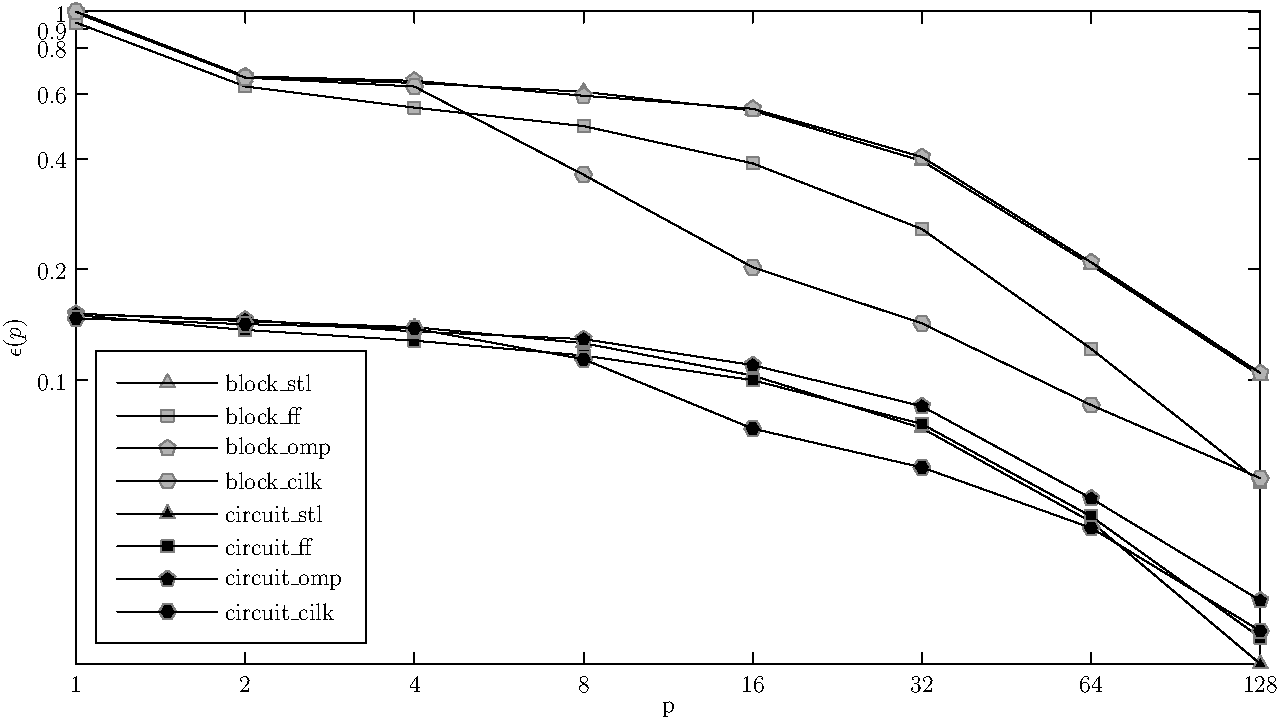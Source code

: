 import graph;

// picture pic;
real m = 4;
real xsize=160*m, ysize=90*m;
int p;

scale(Log,Log);
size(xsize,ysize,IgnoreAspect);

/***********************************************************************/
////////////////////////////////////// block_STL
real[] p1 = {0.99618077657543,0.665391156462585,0.642446633825944,0.607531055900621,0.540400552486188,0.394405241935484,0.205488445378151,0.102744222689076};
pair[] f1 = {(0,0.),(0,0.),(0,0.),(0,0),(0,0),(0,0),(0,0)};
for(int i=0, p=1; i<8; ++i, p *= 2) f1[i] = (p, p1[i]);
draw(graph(f1),"block\_stl", marker(scale(1.5mm)*polygon(3),grey,FillDraw(gray(0.7)),above=false));

////////////////////////////////////// block_FF
real[] p2 = {0.937125748502994,0.6285140562249,0.55028129395218,0.490288220551378,0.388144841269841,0.257401315789474,0.121657338308458,0.052700700431035};
pair[] f2 = {(0,0.),(0,0.),(0,0.),(0,0),(0,0),(0,0),(0,0)};
for(int i=0, p=1; i<8; ++i, p *= 2) f2[i] = (p, p2[i]);
draw(graph(f2),"block\_ff", marker(scale(1.5mm)*polygon(4),grey,FillDraw(gray(0.7)),above=false));

////////////////////////////////////// block_OMP
real[] p3 = {1.0064308681672,0.669375534644996,0.650998336106489,0.59280303030303,0.546438547486033,0.404183884297521,0.209001068376068,0.104500534188034};
pair[] f3 = {(0,0.),(0,0.),(0,0.),(0,0),(0,0),(0,0),(0,0)};
for(int i=0, p=1; i<8; ++i, p *= 2) f3[i] = (p, p3[i]);

draw(graph(f3),"block\_omp", marker(scale(1.5mm)*polygon(5),grey,FillDraw(gray(0.7)),above=false));

////////////////////////////////////// block_CILK
real[] p4 = {1.00320512820513,0.664261460101868,0.62800963081862,0.361598890942699,0.202510351966874,0.142583819241983,0.085500437062937,0.054099834070797};
pair[] f4 = {(0,0.),(0,0.),(0,0.),(0,0),(0,0),(0,0),(0,0)};
for(int i=0, p=1; i<8; ++i, p *= 2) f4[i] = (p, p4[i]);

draw(graph(f4),"block\_cilk", marker(scale(1.5mm)*polygon(6),grey,FillDraw(gray(0.7)),above=false));
//////////////////////////////////////

/***********************************************************************/
////////////////////////////////////// circuit_STL
real[] p5 = {0.151603216119345,0.144506001846722,0.13923487544484,0.125965872504829,0.102852260778128,0.073988275340393,0.041166877104377,0.016910874827109};
pair[] f5 = {(0,0.),(0,0.),(0,0.),(0,0),(0,0),(0,0),(0,0)};
for(int i=0, p=1; i<8; ++i, p *= 2) f5[i] = (p, p5[i]);
draw(graph(f5),"circuit\_stl", marker(scale(1.5mm)*polygon(3),grey,FillDraw(gray(0)),above=false));

////////////////////////////////////// circuit_FF
real[] p6 = {0.150249615975422,0.136848548443512,0.127943100065402,0.11665175909362,0.09991062308478,0.075941381987578,0.042601263066202,0.01994545269168};
pair[] f6 = {(0,0.),(0,0.),(0,0.),(0,0),(0,0),(0,0),(0,0)};
for(int i=0, p=1; i<8; ++i, p *= 2) f6[i] = (p, p6[i]);
draw(graph(f6),"circuit\_ff", marker(scale(1.5mm)*polygon(4),grey,FillDraw(gray(0)),above=false));

////////////////////////////////////// circuit_OMP
real[] p7 = {0.151353965183752,0.145934352853413,0.135521302390024,0.1292107001321,0.109778338945006,0.084906684027778,0.047666910331384,0.025157536008231};
pair[] f7 = {(0,0.),(0,0.),(0,0.),(0,0),(0,0),(0,0),(0,0)};
for(int i=0, p=1; i<8; ++i, p *= 2) f7[i] = (p, p7[i]);

draw(graph(f7),"circuit\_omp", marker(scale(1.5mm)*polygon(5),grey,FillDraw(gray(0)),above=false));

////////////////////////////////////// circuit_CILK
real[] p8 = {0.147210986736902,0.141885766092475,0.138055751587862,0.113934187536401,0.07376508295626,0.057877218934911,0.039632293354943,0.020793473639456,};
pair[] f8 = {(0,0.),(0,0.),(0,0.),(0,0),(0,0),(0,0),(0,0)};
for(int i=0, p=1; i<8; ++i, p *= 2) f8[i] = (p, p8[i]);

draw(graph(f8),"circuit\_cilk", marker(scale(1.5mm)*polygon(6),grey,FillDraw(gray(0)),above=false));
//////////////////////////////////////


scale(Log,Log);
xaxis("p",BottomTop,LeftTicks(DefaultFormat,new real[] {1, 2, 4, 8, 16, 32, 64, 128}));

scale(Log,Log);

yaxis("$\epsilon(p)$",LeftRight,RightTicks(DefaultFormat, new real[] { .1, .2, .4, .6, .8, .9, 1} ));

add(currentpicture, legend(),point(SW),10E+10N,UnFill);

// Fit pic to W of origin:
scale(Log,Log);


